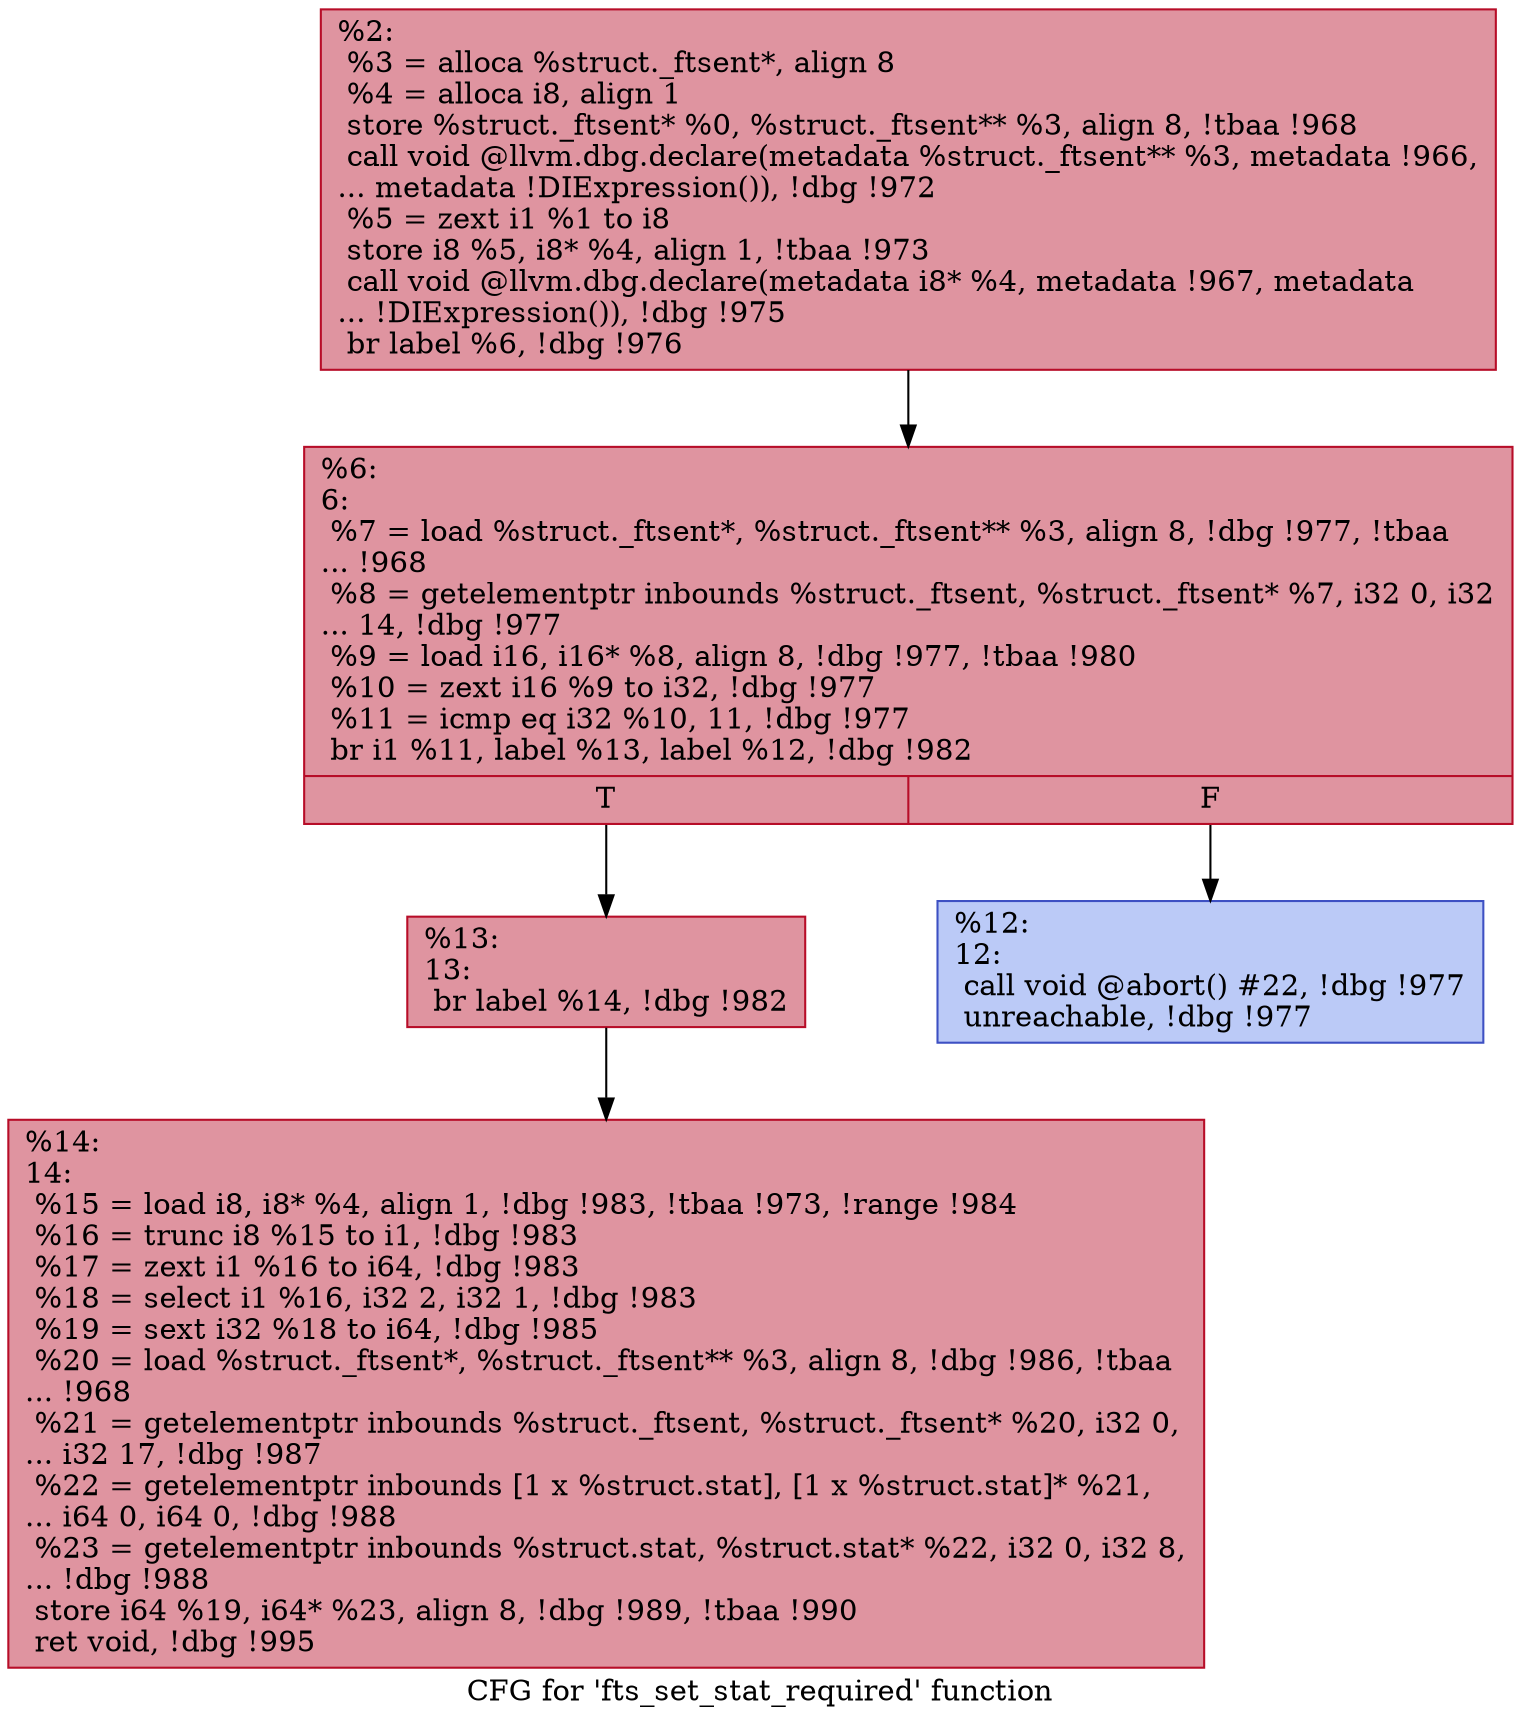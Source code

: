 digraph "CFG for 'fts_set_stat_required' function" {
	label="CFG for 'fts_set_stat_required' function";

	Node0x2158ee0 [shape=record,color="#b70d28ff", style=filled, fillcolor="#b70d2870",label="{%2:\l  %3 = alloca %struct._ftsent*, align 8\l  %4 = alloca i8, align 1\l  store %struct._ftsent* %0, %struct._ftsent** %3, align 8, !tbaa !968\l  call void @llvm.dbg.declare(metadata %struct._ftsent** %3, metadata !966,\l... metadata !DIExpression()), !dbg !972\l  %5 = zext i1 %1 to i8\l  store i8 %5, i8* %4, align 1, !tbaa !973\l  call void @llvm.dbg.declare(metadata i8* %4, metadata !967, metadata\l... !DIExpression()), !dbg !975\l  br label %6, !dbg !976\l}"];
	Node0x2158ee0 -> Node0x215dc90;
	Node0x215dc90 [shape=record,color="#b70d28ff", style=filled, fillcolor="#b70d2870",label="{%6:\l6:                                                \l  %7 = load %struct._ftsent*, %struct._ftsent** %3, align 8, !dbg !977, !tbaa\l... !968\l  %8 = getelementptr inbounds %struct._ftsent, %struct._ftsent* %7, i32 0, i32\l... 14, !dbg !977\l  %9 = load i16, i16* %8, align 8, !dbg !977, !tbaa !980\l  %10 = zext i16 %9 to i32, !dbg !977\l  %11 = icmp eq i32 %10, 11, !dbg !977\l  br i1 %11, label %13, label %12, !dbg !982\l|{<s0>T|<s1>F}}"];
	Node0x215dc90:s0 -> Node0x215dd30;
	Node0x215dc90:s1 -> Node0x215dce0;
	Node0x215dce0 [shape=record,color="#3d50c3ff", style=filled, fillcolor="#6687ed70",label="{%12:\l12:                                               \l  call void @abort() #22, !dbg !977\l  unreachable, !dbg !977\l}"];
	Node0x215dd30 [shape=record,color="#b70d28ff", style=filled, fillcolor="#b70d2870",label="{%13:\l13:                                               \l  br label %14, !dbg !982\l}"];
	Node0x215dd30 -> Node0x215dd80;
	Node0x215dd80 [shape=record,color="#b70d28ff", style=filled, fillcolor="#b70d2870",label="{%14:\l14:                                               \l  %15 = load i8, i8* %4, align 1, !dbg !983, !tbaa !973, !range !984\l  %16 = trunc i8 %15 to i1, !dbg !983\l  %17 = zext i1 %16 to i64, !dbg !983\l  %18 = select i1 %16, i32 2, i32 1, !dbg !983\l  %19 = sext i32 %18 to i64, !dbg !985\l  %20 = load %struct._ftsent*, %struct._ftsent** %3, align 8, !dbg !986, !tbaa\l... !968\l  %21 = getelementptr inbounds %struct._ftsent, %struct._ftsent* %20, i32 0,\l... i32 17, !dbg !987\l  %22 = getelementptr inbounds [1 x %struct.stat], [1 x %struct.stat]* %21,\l... i64 0, i64 0, !dbg !988\l  %23 = getelementptr inbounds %struct.stat, %struct.stat* %22, i32 0, i32 8,\l... !dbg !988\l  store i64 %19, i64* %23, align 8, !dbg !989, !tbaa !990\l  ret void, !dbg !995\l}"];
}
